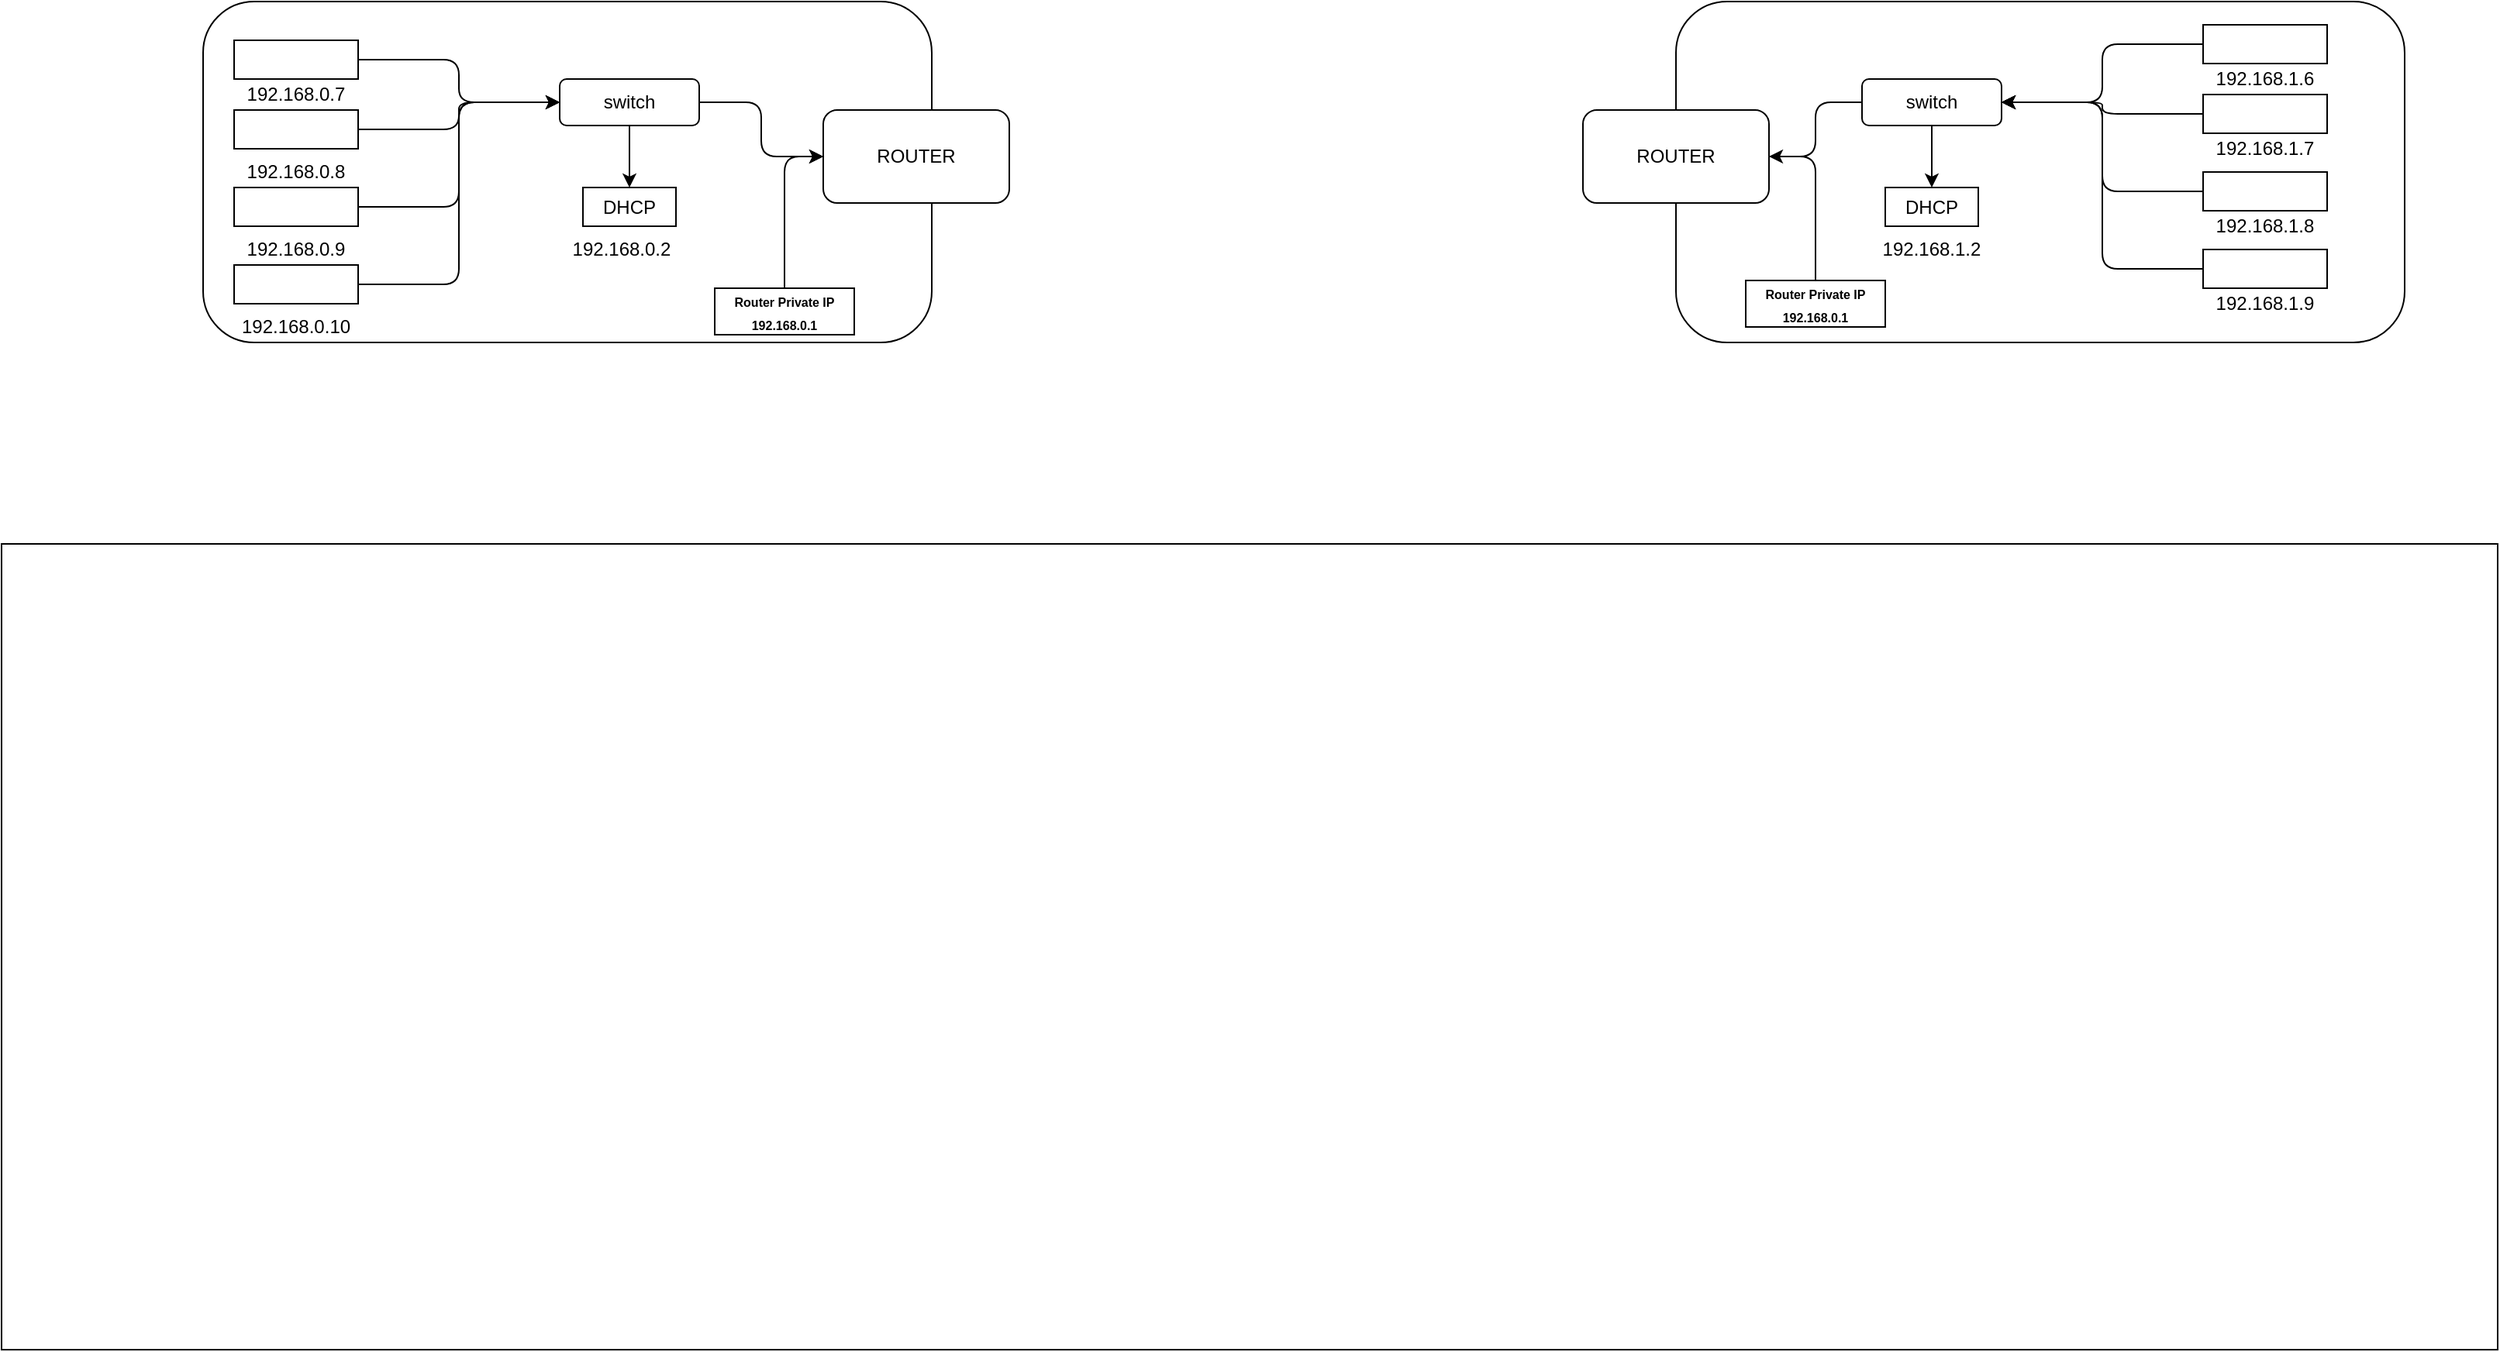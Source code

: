 <mxfile version="16.5.3" type="github">
  <diagram id="cgZuAQymzo9P9m9GtYBO" name="Page-1">
    <mxGraphModel dx="2585" dy="1385" grid="1" gridSize="10" guides="1" tooltips="1" connect="1" arrows="1" fold="1" page="1" pageScale="1" pageWidth="1920" pageHeight="1200" math="0" shadow="0">
      <root>
        <mxCell id="0" />
        <mxCell id="1" parent="0" />
        <mxCell id="nOPR-63dfSeK1-8soUbw-1" value="" style="rounded=0;whiteSpace=wrap;html=1;" parent="1" vertex="1">
          <mxGeometry x="120" y="1060" width="1610" height="520" as="geometry" />
        </mxCell>
        <mxCell id="nOPR-63dfSeK1-8soUbw-2" value="" style="rounded=1;whiteSpace=wrap;html=1;" parent="1" vertex="1">
          <mxGeometry x="250" y="710" width="470" height="220" as="geometry" />
        </mxCell>
        <mxCell id="nOPR-63dfSeK1-8soUbw-4" value="" style="rounded=1;whiteSpace=wrap;html=1;" parent="1" vertex="1">
          <mxGeometry x="1200" y="710" width="470" height="220" as="geometry" />
        </mxCell>
        <mxCell id="nOPR-63dfSeK1-8soUbw-5" value="ROUTER" style="rounded=1;whiteSpace=wrap;html=1;" parent="1" vertex="1">
          <mxGeometry x="650" y="780" width="120" height="60" as="geometry" />
        </mxCell>
        <mxCell id="nOPR-63dfSeK1-8soUbw-6" value="ROUTER" style="rounded=1;whiteSpace=wrap;html=1;" parent="1" vertex="1">
          <mxGeometry x="1140" y="780" width="120" height="60" as="geometry" />
        </mxCell>
        <mxCell id="nOPR-63dfSeK1-8soUbw-13" style="edgeStyle=orthogonalEdgeStyle;rounded=1;orthogonalLoop=1;jettySize=auto;html=1;exitX=1;exitY=0.5;exitDx=0;exitDy=0;entryX=0;entryY=0.5;entryDx=0;entryDy=0;" parent="1" source="nOPR-63dfSeK1-8soUbw-7" target="nOPR-63dfSeK1-8soUbw-5" edge="1">
          <mxGeometry relative="1" as="geometry" />
        </mxCell>
        <mxCell id="nOPR-63dfSeK1-8soUbw-16" style="edgeStyle=orthogonalEdgeStyle;rounded=0;orthogonalLoop=1;jettySize=auto;html=1;exitX=0.5;exitY=1;exitDx=0;exitDy=0;entryX=0.5;entryY=0;entryDx=0;entryDy=0;" parent="1" source="nOPR-63dfSeK1-8soUbw-7" target="nOPR-63dfSeK1-8soUbw-15" edge="1">
          <mxGeometry relative="1" as="geometry" />
        </mxCell>
        <mxCell id="nOPR-63dfSeK1-8soUbw-7" value="switch" style="rounded=1;whiteSpace=wrap;html=1;" parent="1" vertex="1">
          <mxGeometry x="480" y="760" width="90" height="30" as="geometry" />
        </mxCell>
        <mxCell id="7Ufx0hej1nbOpLO8S6u6-11" style="edgeStyle=orthogonalEdgeStyle;rounded=0;orthogonalLoop=1;jettySize=auto;html=1;exitX=0.5;exitY=1;exitDx=0;exitDy=0;" edge="1" parent="1" source="nOPR-63dfSeK1-8soUbw-8" target="7Ufx0hej1nbOpLO8S6u6-10">
          <mxGeometry relative="1" as="geometry" />
        </mxCell>
        <mxCell id="7Ufx0hej1nbOpLO8S6u6-13" style="edgeStyle=orthogonalEdgeStyle;rounded=1;orthogonalLoop=1;jettySize=auto;html=1;exitX=0;exitY=0.5;exitDx=0;exitDy=0;" edge="1" parent="1" source="nOPR-63dfSeK1-8soUbw-8" target="nOPR-63dfSeK1-8soUbw-6">
          <mxGeometry relative="1" as="geometry" />
        </mxCell>
        <mxCell id="nOPR-63dfSeK1-8soUbw-8" value="switch" style="rounded=1;whiteSpace=wrap;html=1;" parent="1" vertex="1">
          <mxGeometry x="1320" y="760" width="90" height="30" as="geometry" />
        </mxCell>
        <mxCell id="nOPR-63dfSeK1-8soUbw-15" value="DHCP&lt;br&gt;" style="rounded=0;whiteSpace=wrap;html=1;" parent="1" vertex="1">
          <mxGeometry x="495" y="830" width="60" height="25" as="geometry" />
        </mxCell>
        <mxCell id="nOPR-63dfSeK1-8soUbw-24" style="edgeStyle=orthogonalEdgeStyle;rounded=1;orthogonalLoop=1;jettySize=auto;html=1;exitX=1;exitY=0.5;exitDx=0;exitDy=0;entryX=0;entryY=0.5;entryDx=0;entryDy=0;" parent="1" source="nOPR-63dfSeK1-8soUbw-20" target="nOPR-63dfSeK1-8soUbw-7" edge="1">
          <mxGeometry relative="1" as="geometry" />
        </mxCell>
        <mxCell id="nOPR-63dfSeK1-8soUbw-20" value="" style="rounded=0;whiteSpace=wrap;html=1;" parent="1" vertex="1">
          <mxGeometry x="270" y="735" width="80" height="25" as="geometry" />
        </mxCell>
        <mxCell id="nOPR-63dfSeK1-8soUbw-25" style="edgeStyle=orthogonalEdgeStyle;rounded=1;orthogonalLoop=1;jettySize=auto;html=1;exitX=1;exitY=0.5;exitDx=0;exitDy=0;" parent="1" source="nOPR-63dfSeK1-8soUbw-21" target="nOPR-63dfSeK1-8soUbw-7" edge="1">
          <mxGeometry relative="1" as="geometry" />
        </mxCell>
        <mxCell id="nOPR-63dfSeK1-8soUbw-21" value="" style="rounded=0;whiteSpace=wrap;html=1;" parent="1" vertex="1">
          <mxGeometry x="270" y="780" width="80" height="25" as="geometry" />
        </mxCell>
        <mxCell id="nOPR-63dfSeK1-8soUbw-26" style="edgeStyle=orthogonalEdgeStyle;rounded=1;orthogonalLoop=1;jettySize=auto;html=1;entryX=0;entryY=0.5;entryDx=0;entryDy=0;" parent="1" source="nOPR-63dfSeK1-8soUbw-22" target="nOPR-63dfSeK1-8soUbw-7" edge="1">
          <mxGeometry relative="1" as="geometry" />
        </mxCell>
        <mxCell id="nOPR-63dfSeK1-8soUbw-22" value="" style="rounded=0;whiteSpace=wrap;html=1;" parent="1" vertex="1">
          <mxGeometry x="270" y="830" width="80" height="25" as="geometry" />
        </mxCell>
        <mxCell id="nOPR-63dfSeK1-8soUbw-27" style="edgeStyle=orthogonalEdgeStyle;rounded=1;orthogonalLoop=1;jettySize=auto;html=1;exitX=1;exitY=0.5;exitDx=0;exitDy=0;entryX=0;entryY=0.5;entryDx=0;entryDy=0;endArrow=none;endFill=0;" parent="1" source="nOPR-63dfSeK1-8soUbw-23" target="nOPR-63dfSeK1-8soUbw-7" edge="1">
          <mxGeometry relative="1" as="geometry" />
        </mxCell>
        <mxCell id="nOPR-63dfSeK1-8soUbw-23" value="" style="rounded=0;whiteSpace=wrap;html=1;" parent="1" vertex="1">
          <mxGeometry x="270" y="880" width="80" height="25" as="geometry" />
        </mxCell>
        <mxCell id="7Ufx0hej1nbOpLO8S6u6-5" style="edgeStyle=orthogonalEdgeStyle;rounded=1;orthogonalLoop=1;jettySize=auto;html=1;exitX=0;exitY=0.5;exitDx=0;exitDy=0;entryX=1;entryY=0.5;entryDx=0;entryDy=0;" edge="1" parent="1" source="7Ufx0hej1nbOpLO8S6u6-1" target="nOPR-63dfSeK1-8soUbw-8">
          <mxGeometry relative="1" as="geometry" />
        </mxCell>
        <mxCell id="7Ufx0hej1nbOpLO8S6u6-1" value="" style="rounded=0;whiteSpace=wrap;html=1;" vertex="1" parent="1">
          <mxGeometry x="1540" y="725" width="80" height="25" as="geometry" />
        </mxCell>
        <mxCell id="7Ufx0hej1nbOpLO8S6u6-6" style="edgeStyle=orthogonalEdgeStyle;rounded=1;orthogonalLoop=1;jettySize=auto;html=1;exitX=0;exitY=0.5;exitDx=0;exitDy=0;entryX=1;entryY=0.5;entryDx=0;entryDy=0;" edge="1" parent="1" source="7Ufx0hej1nbOpLO8S6u6-2" target="nOPR-63dfSeK1-8soUbw-8">
          <mxGeometry relative="1" as="geometry" />
        </mxCell>
        <mxCell id="7Ufx0hej1nbOpLO8S6u6-2" value="" style="rounded=0;whiteSpace=wrap;html=1;" vertex="1" parent="1">
          <mxGeometry x="1540" y="770" width="80" height="25" as="geometry" />
        </mxCell>
        <mxCell id="7Ufx0hej1nbOpLO8S6u6-8" style="edgeStyle=orthogonalEdgeStyle;rounded=1;orthogonalLoop=1;jettySize=auto;html=1;exitX=0;exitY=0.5;exitDx=0;exitDy=0;entryX=1;entryY=0.5;entryDx=0;entryDy=0;" edge="1" parent="1" source="7Ufx0hej1nbOpLO8S6u6-3" target="nOPR-63dfSeK1-8soUbw-8">
          <mxGeometry relative="1" as="geometry" />
        </mxCell>
        <mxCell id="7Ufx0hej1nbOpLO8S6u6-3" value="" style="rounded=0;whiteSpace=wrap;html=1;" vertex="1" parent="1">
          <mxGeometry x="1540" y="820" width="80" height="25" as="geometry" />
        </mxCell>
        <mxCell id="7Ufx0hej1nbOpLO8S6u6-9" style="edgeStyle=orthogonalEdgeStyle;rounded=1;orthogonalLoop=1;jettySize=auto;html=1;exitX=0;exitY=0.5;exitDx=0;exitDy=0;entryX=1;entryY=0.5;entryDx=0;entryDy=0;" edge="1" parent="1" source="7Ufx0hej1nbOpLO8S6u6-4" target="nOPR-63dfSeK1-8soUbw-8">
          <mxGeometry relative="1" as="geometry" />
        </mxCell>
        <mxCell id="7Ufx0hej1nbOpLO8S6u6-4" value="" style="rounded=0;whiteSpace=wrap;html=1;" vertex="1" parent="1">
          <mxGeometry x="1540" y="870" width="80" height="25" as="geometry" />
        </mxCell>
        <mxCell id="7Ufx0hej1nbOpLO8S6u6-10" value="DHCP&lt;br&gt;" style="rounded=0;whiteSpace=wrap;html=1;" vertex="1" parent="1">
          <mxGeometry x="1335" y="830" width="60" height="25" as="geometry" />
        </mxCell>
        <mxCell id="7Ufx0hej1nbOpLO8S6u6-14" value="192.168.0.7" style="text;html=1;strokeColor=none;fillColor=none;align=center;verticalAlign=middle;whiteSpace=wrap;rounded=0;" vertex="1" parent="1">
          <mxGeometry x="280" y="770" width="60" as="geometry" />
        </mxCell>
        <mxCell id="7Ufx0hej1nbOpLO8S6u6-15" value="192.168.0.8" style="text;html=1;strokeColor=none;fillColor=none;align=center;verticalAlign=middle;whiteSpace=wrap;rounded=0;" vertex="1" parent="1">
          <mxGeometry x="280" y="820" width="60" as="geometry" />
        </mxCell>
        <mxCell id="7Ufx0hej1nbOpLO8S6u6-16" value="192.168.0.9" style="text;html=1;strokeColor=none;fillColor=none;align=center;verticalAlign=middle;whiteSpace=wrap;rounded=0;" vertex="1" parent="1">
          <mxGeometry x="280" y="870" width="60" as="geometry" />
        </mxCell>
        <mxCell id="7Ufx0hej1nbOpLO8S6u6-17" value="192.168.0.10" style="text;html=1;strokeColor=none;fillColor=none;align=center;verticalAlign=middle;whiteSpace=wrap;rounded=0;" vertex="1" parent="1">
          <mxGeometry x="280" y="920" width="60" as="geometry" />
        </mxCell>
        <mxCell id="7Ufx0hej1nbOpLO8S6u6-18" value="192.168.0.2" style="text;html=1;strokeColor=none;fillColor=none;align=center;verticalAlign=middle;whiteSpace=wrap;rounded=0;" vertex="1" parent="1">
          <mxGeometry x="490" y="870" width="60" as="geometry" />
        </mxCell>
        <mxCell id="7Ufx0hej1nbOpLO8S6u6-24" style="edgeStyle=orthogonalEdgeStyle;rounded=1;orthogonalLoop=1;jettySize=auto;html=1;exitX=0.5;exitY=0;exitDx=0;exitDy=0;entryX=0;entryY=0.5;entryDx=0;entryDy=0;fontSize=8;" edge="1" parent="1" source="7Ufx0hej1nbOpLO8S6u6-23" target="nOPR-63dfSeK1-8soUbw-5">
          <mxGeometry relative="1" as="geometry" />
        </mxCell>
        <mxCell id="7Ufx0hej1nbOpLO8S6u6-23" value="&lt;font style=&quot;font-size: 8px&quot;&gt;&lt;b&gt;Router Private IP&lt;br&gt;192.168.0.1&lt;/b&gt;&lt;/font&gt;" style="rounded=0;whiteSpace=wrap;html=1;" vertex="1" parent="1">
          <mxGeometry x="580" y="895" width="90" height="30" as="geometry" />
        </mxCell>
        <mxCell id="7Ufx0hej1nbOpLO8S6u6-27" value="192.168.1.6" style="text;html=1;strokeColor=none;fillColor=none;align=center;verticalAlign=middle;whiteSpace=wrap;rounded=0;" vertex="1" parent="1">
          <mxGeometry x="1550" y="760" width="60" as="geometry" />
        </mxCell>
        <mxCell id="7Ufx0hej1nbOpLO8S6u6-28" value="192.168.1.7" style="text;html=1;strokeColor=none;fillColor=none;align=center;verticalAlign=middle;whiteSpace=wrap;rounded=0;" vertex="1" parent="1">
          <mxGeometry x="1550" y="805" width="60" as="geometry" />
        </mxCell>
        <mxCell id="7Ufx0hej1nbOpLO8S6u6-29" value="192.168.1.8" style="text;html=1;strokeColor=none;fillColor=none;align=center;verticalAlign=middle;whiteSpace=wrap;rounded=0;" vertex="1" parent="1">
          <mxGeometry x="1550" y="855" width="60" as="geometry" />
        </mxCell>
        <mxCell id="7Ufx0hej1nbOpLO8S6u6-30" value="192.168.1.9" style="text;html=1;strokeColor=none;fillColor=none;align=center;verticalAlign=middle;whiteSpace=wrap;rounded=0;" vertex="1" parent="1">
          <mxGeometry x="1550" y="905" width="60" as="geometry" />
        </mxCell>
        <mxCell id="7Ufx0hej1nbOpLO8S6u6-31" value="192.168.1.2" style="text;html=1;strokeColor=none;fillColor=none;align=center;verticalAlign=middle;whiteSpace=wrap;rounded=0;" vertex="1" parent="1">
          <mxGeometry x="1335" y="870" width="60" as="geometry" />
        </mxCell>
        <mxCell id="7Ufx0hej1nbOpLO8S6u6-34" style="edgeStyle=orthogonalEdgeStyle;rounded=1;orthogonalLoop=1;jettySize=auto;html=1;exitX=0.5;exitY=0;exitDx=0;exitDy=0;entryX=1;entryY=0.5;entryDx=0;entryDy=0;fontSize=8;endArrow=none;endFill=0;" edge="1" parent="1" source="7Ufx0hej1nbOpLO8S6u6-32" target="nOPR-63dfSeK1-8soUbw-6">
          <mxGeometry relative="1" as="geometry" />
        </mxCell>
        <mxCell id="7Ufx0hej1nbOpLO8S6u6-32" value="&lt;font style=&quot;font-size: 8px&quot;&gt;&lt;b&gt;Router Private IP&lt;br&gt;192.168.0.1&lt;/b&gt;&lt;/font&gt;" style="rounded=0;whiteSpace=wrap;html=1;" vertex="1" parent="1">
          <mxGeometry x="1245" y="890" width="90" height="30" as="geometry" />
        </mxCell>
      </root>
    </mxGraphModel>
  </diagram>
</mxfile>
